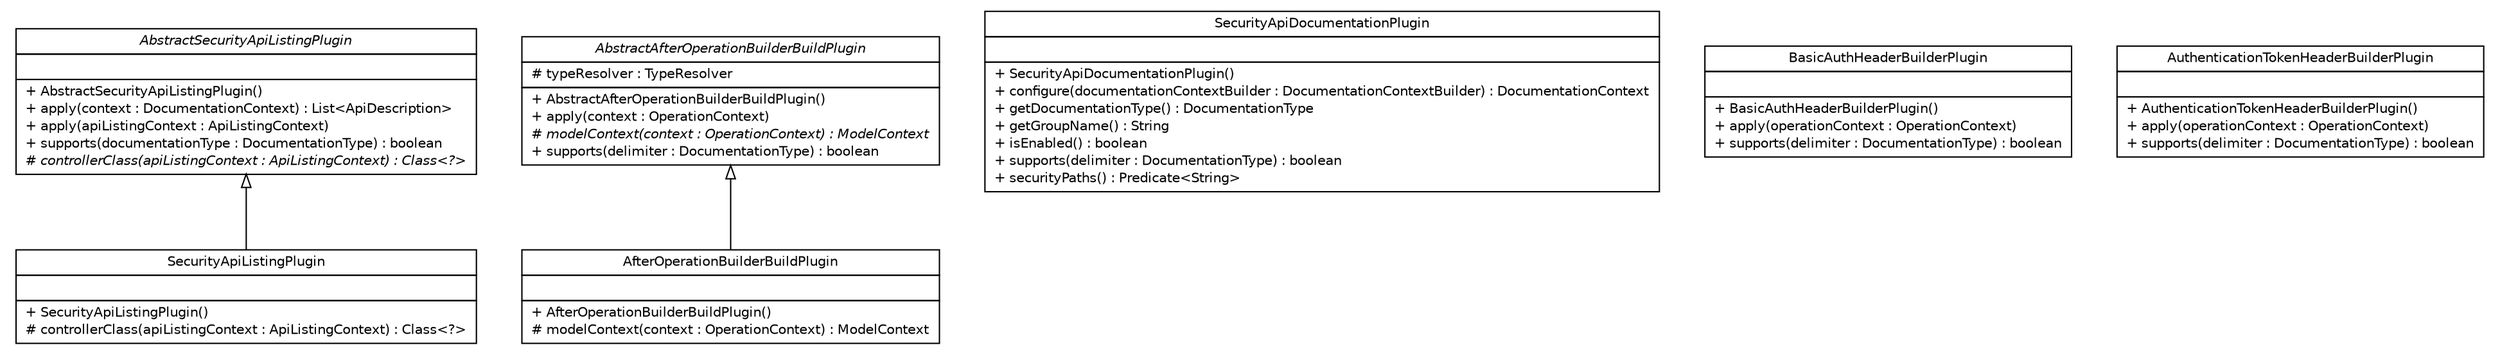 #!/usr/local/bin/dot
#
# Class diagram 
# Generated by UMLGraph version R5_6-24-gf6e263 (http://www.umlgraph.org/)
#

digraph G {
	edge [fontname="Helvetica",fontsize=10,labelfontname="Helvetica",labelfontsize=10];
	node [fontname="Helvetica",fontsize=10,shape=plaintext];
	nodesep=0.25;
	ranksep=0.5;
	// cn.home1.oss.lib.security.swagger.SecurityApiListingPlugin
	c621 [label=<<table title="cn.home1.oss.lib.security.swagger.SecurityApiListingPlugin" border="0" cellborder="1" cellspacing="0" cellpadding="2" port="p" href="./SecurityApiListingPlugin.html">
		<tr><td><table border="0" cellspacing="0" cellpadding="1">
<tr><td align="center" balign="center"> SecurityApiListingPlugin </td></tr>
		</table></td></tr>
		<tr><td><table border="0" cellspacing="0" cellpadding="1">
<tr><td align="left" balign="left">  </td></tr>
		</table></td></tr>
		<tr><td><table border="0" cellspacing="0" cellpadding="1">
<tr><td align="left" balign="left"> + SecurityApiListingPlugin() </td></tr>
<tr><td align="left" balign="left"> # controllerClass(apiListingContext : ApiListingContext) : Class&lt;?&gt; </td></tr>
		</table></td></tr>
		</table>>, URL="./SecurityApiListingPlugin.html", fontname="Helvetica", fontcolor="black", fontsize=10.0];
	// cn.home1.oss.lib.security.swagger.AfterOperationBuilderBuildPlugin
	c622 [label=<<table title="cn.home1.oss.lib.security.swagger.AfterOperationBuilderBuildPlugin" border="0" cellborder="1" cellspacing="0" cellpadding="2" port="p" href="./AfterOperationBuilderBuildPlugin.html">
		<tr><td><table border="0" cellspacing="0" cellpadding="1">
<tr><td align="center" balign="center"> AfterOperationBuilderBuildPlugin </td></tr>
		</table></td></tr>
		<tr><td><table border="0" cellspacing="0" cellpadding="1">
<tr><td align="left" balign="left">  </td></tr>
		</table></td></tr>
		<tr><td><table border="0" cellspacing="0" cellpadding="1">
<tr><td align="left" balign="left"> + AfterOperationBuilderBuildPlugin() </td></tr>
<tr><td align="left" balign="left"> # modelContext(context : OperationContext) : ModelContext </td></tr>
		</table></td></tr>
		</table>>, URL="./AfterOperationBuilderBuildPlugin.html", fontname="Helvetica", fontcolor="black", fontsize=10.0];
	// cn.home1.oss.lib.security.swagger.SecurityApiDocumentationPlugin
	c623 [label=<<table title="cn.home1.oss.lib.security.swagger.SecurityApiDocumentationPlugin" border="0" cellborder="1" cellspacing="0" cellpadding="2" port="p" href="./SecurityApiDocumentationPlugin.html">
		<tr><td><table border="0" cellspacing="0" cellpadding="1">
<tr><td align="center" balign="center"> SecurityApiDocumentationPlugin </td></tr>
		</table></td></tr>
		<tr><td><table border="0" cellspacing="0" cellpadding="1">
<tr><td align="left" balign="left">  </td></tr>
		</table></td></tr>
		<tr><td><table border="0" cellspacing="0" cellpadding="1">
<tr><td align="left" balign="left"> + SecurityApiDocumentationPlugin() </td></tr>
<tr><td align="left" balign="left"> + configure(documentationContextBuilder : DocumentationContextBuilder) : DocumentationContext </td></tr>
<tr><td align="left" balign="left"> + getDocumentationType() : DocumentationType </td></tr>
<tr><td align="left" balign="left"> + getGroupName() : String </td></tr>
<tr><td align="left" balign="left"> + isEnabled() : boolean </td></tr>
<tr><td align="left" balign="left"> + supports(delimiter : DocumentationType) : boolean </td></tr>
<tr><td align="left" balign="left"> + securityPaths() : Predicate&lt;String&gt; </td></tr>
		</table></td></tr>
		</table>>, URL="./SecurityApiDocumentationPlugin.html", fontname="Helvetica", fontcolor="black", fontsize=10.0];
	// cn.home1.oss.lib.security.swagger.AbstractSecurityApiListingPlugin
	c624 [label=<<table title="cn.home1.oss.lib.security.swagger.AbstractSecurityApiListingPlugin" border="0" cellborder="1" cellspacing="0" cellpadding="2" port="p" href="./AbstractSecurityApiListingPlugin.html">
		<tr><td><table border="0" cellspacing="0" cellpadding="1">
<tr><td align="center" balign="center"><font face="Helvetica-Oblique"> AbstractSecurityApiListingPlugin </font></td></tr>
		</table></td></tr>
		<tr><td><table border="0" cellspacing="0" cellpadding="1">
<tr><td align="left" balign="left">  </td></tr>
		</table></td></tr>
		<tr><td><table border="0" cellspacing="0" cellpadding="1">
<tr><td align="left" balign="left"> + AbstractSecurityApiListingPlugin() </td></tr>
<tr><td align="left" balign="left"> + apply(context : DocumentationContext) : List&lt;ApiDescription&gt; </td></tr>
<tr><td align="left" balign="left"> + apply(apiListingContext : ApiListingContext) </td></tr>
<tr><td align="left" balign="left"> + supports(documentationType : DocumentationType) : boolean </td></tr>
<tr><td align="left" balign="left"><font face="Helvetica-Oblique" point-size="10.0"> # controllerClass(apiListingContext : ApiListingContext) : Class&lt;?&gt; </font></td></tr>
		</table></td></tr>
		</table>>, URL="./AbstractSecurityApiListingPlugin.html", fontname="Helvetica", fontcolor="black", fontsize=10.0];
	// cn.home1.oss.lib.security.swagger.AbstractAfterOperationBuilderBuildPlugin
	c625 [label=<<table title="cn.home1.oss.lib.security.swagger.AbstractAfterOperationBuilderBuildPlugin" border="0" cellborder="1" cellspacing="0" cellpadding="2" port="p" href="./AbstractAfterOperationBuilderBuildPlugin.html">
		<tr><td><table border="0" cellspacing="0" cellpadding="1">
<tr><td align="center" balign="center"><font face="Helvetica-Oblique"> AbstractAfterOperationBuilderBuildPlugin </font></td></tr>
		</table></td></tr>
		<tr><td><table border="0" cellspacing="0" cellpadding="1">
<tr><td align="left" balign="left"> # typeResolver : TypeResolver </td></tr>
		</table></td></tr>
		<tr><td><table border="0" cellspacing="0" cellpadding="1">
<tr><td align="left" balign="left"> + AbstractAfterOperationBuilderBuildPlugin() </td></tr>
<tr><td align="left" balign="left"> + apply(context : OperationContext) </td></tr>
<tr><td align="left" balign="left"><font face="Helvetica-Oblique" point-size="10.0"> # modelContext(context : OperationContext) : ModelContext </font></td></tr>
<tr><td align="left" balign="left"> + supports(delimiter : DocumentationType) : boolean </td></tr>
		</table></td></tr>
		</table>>, URL="./AbstractAfterOperationBuilderBuildPlugin.html", fontname="Helvetica", fontcolor="black", fontsize=10.0];
	// cn.home1.oss.lib.security.swagger.BasicAuthHeaderBuilderPlugin
	c626 [label=<<table title="cn.home1.oss.lib.security.swagger.BasicAuthHeaderBuilderPlugin" border="0" cellborder="1" cellspacing="0" cellpadding="2" port="p" href="./BasicAuthHeaderBuilderPlugin.html">
		<tr><td><table border="0" cellspacing="0" cellpadding="1">
<tr><td align="center" balign="center"> BasicAuthHeaderBuilderPlugin </td></tr>
		</table></td></tr>
		<tr><td><table border="0" cellspacing="0" cellpadding="1">
<tr><td align="left" balign="left">  </td></tr>
		</table></td></tr>
		<tr><td><table border="0" cellspacing="0" cellpadding="1">
<tr><td align="left" balign="left"> + BasicAuthHeaderBuilderPlugin() </td></tr>
<tr><td align="left" balign="left"> + apply(operationContext : OperationContext) </td></tr>
<tr><td align="left" balign="left"> + supports(delimiter : DocumentationType) : boolean </td></tr>
		</table></td></tr>
		</table>>, URL="./BasicAuthHeaderBuilderPlugin.html", fontname="Helvetica", fontcolor="black", fontsize=10.0];
	// cn.home1.oss.lib.security.swagger.AuthenticationTokenHeaderBuilderPlugin
	c627 [label=<<table title="cn.home1.oss.lib.security.swagger.AuthenticationTokenHeaderBuilderPlugin" border="0" cellborder="1" cellspacing="0" cellpadding="2" port="p" href="./AuthenticationTokenHeaderBuilderPlugin.html">
		<tr><td><table border="0" cellspacing="0" cellpadding="1">
<tr><td align="center" balign="center"> AuthenticationTokenHeaderBuilderPlugin </td></tr>
		</table></td></tr>
		<tr><td><table border="0" cellspacing="0" cellpadding="1">
<tr><td align="left" balign="left">  </td></tr>
		</table></td></tr>
		<tr><td><table border="0" cellspacing="0" cellpadding="1">
<tr><td align="left" balign="left"> + AuthenticationTokenHeaderBuilderPlugin() </td></tr>
<tr><td align="left" balign="left"> + apply(operationContext : OperationContext) </td></tr>
<tr><td align="left" balign="left"> + supports(delimiter : DocumentationType) : boolean </td></tr>
		</table></td></tr>
		</table>>, URL="./AuthenticationTokenHeaderBuilderPlugin.html", fontname="Helvetica", fontcolor="black", fontsize=10.0];
	//cn.home1.oss.lib.security.swagger.SecurityApiListingPlugin extends cn.home1.oss.lib.security.swagger.AbstractSecurityApiListingPlugin
	c624:p -> c621:p [dir=back,arrowtail=empty];
	//cn.home1.oss.lib.security.swagger.AfterOperationBuilderBuildPlugin extends cn.home1.oss.lib.security.swagger.AbstractAfterOperationBuilderBuildPlugin
	c625:p -> c622:p [dir=back,arrowtail=empty];
}

